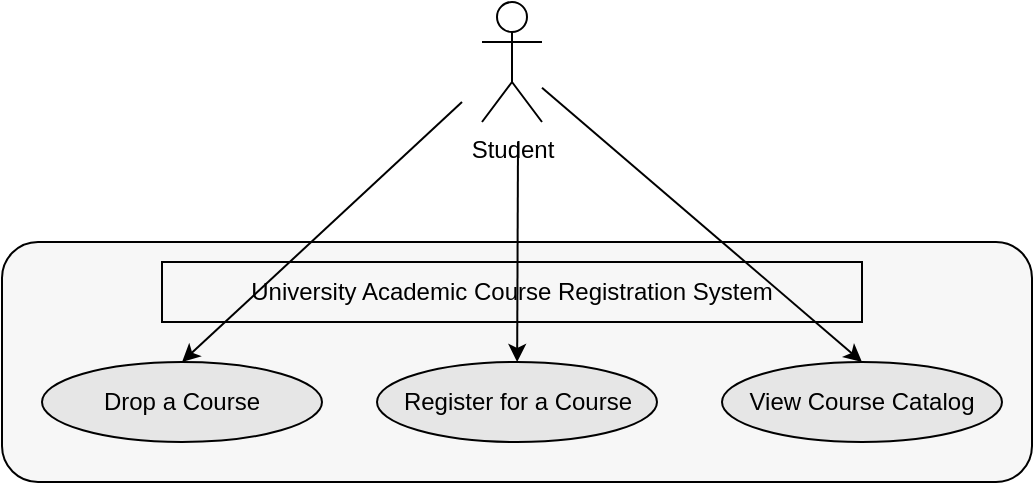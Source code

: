 <mxfile>
    <diagram id="KqAVrCkxfKFdjF6Mwb84" name="Page-1">
        <mxGraphModel dx="1216" dy="784" grid="0" gridSize="10" guides="1" tooltips="1" connect="1" arrows="1" fold="1" page="1" pageScale="1" pageWidth="850" pageHeight="1100" background="#ffffff" math="0" shadow="0">
            <root>
                <mxCell id="0"/>
                <mxCell id="1" parent="0"/>
                <mxCell id="2" value="Student" style="shape=umlActor;verticalLabelPosition=bottom;verticalAlign=top;html=1;outlineConnect=0;strokeColor=#000000;fontColor=#000000;" parent="1" vertex="1">
                    <mxGeometry x="410" y="130" width="30" height="60" as="geometry"/>
                </mxCell>
                <mxCell id="3" value="" style="rounded=1;whiteSpace=wrap;html=1;strokeColor=#000000;fillColor=#F7F7F7;fontColor=#000000;" parent="1" vertex="1">
                    <mxGeometry x="170" y="250" width="515" height="120" as="geometry"/>
                </mxCell>
                <mxCell id="4" value="University Academic Course Registration System&lt;br&gt;" style="text;html=1;strokeColor=#000000;fillColor=none;align=center;verticalAlign=middle;whiteSpace=wrap;rounded=0;fontColor=#000000;" parent="1" vertex="1">
                    <mxGeometry x="250" y="260" width="350" height="30" as="geometry"/>
                </mxCell>
                <mxCell id="5" value="Drop a Course" style="ellipse;whiteSpace=wrap;html=1;strokeColor=#000000;fontColor=#000000;fillColor=#E6E6E6;" parent="1" vertex="1">
                    <mxGeometry x="190" y="310" width="140" height="40" as="geometry"/>
                </mxCell>
                <mxCell id="6" value="Register for a Course" style="ellipse;whiteSpace=wrap;html=1;strokeColor=#000000;fontColor=#000000;fillColor=#E6E6E6;" parent="1" vertex="1">
                    <mxGeometry x="357.5" y="310" width="140" height="40" as="geometry"/>
                </mxCell>
                <mxCell id="7" value="View Course Catalog" style="ellipse;whiteSpace=wrap;html=1;strokeColor=#000000;fontColor=#000000;fillColor=#E6E6E6;" parent="1" vertex="1">
                    <mxGeometry x="530" y="310" width="140" height="40" as="geometry"/>
                </mxCell>
                <mxCell id="8" style="edgeStyle=none;html=1;entryX=0.5;entryY=0;entryDx=0;entryDy=0;strokeColor=#000000;" parent="1" source="2" target="7" edge="1">
                    <mxGeometry relative="1" as="geometry">
                        <mxPoint x="430" y="160" as="sourcePoint"/>
                    </mxGeometry>
                </mxCell>
                <mxCell id="9" style="edgeStyle=none;html=1;entryX=0.5;entryY=0;entryDx=0;entryDy=0;strokeColor=#000000;" parent="1" target="5" edge="1">
                    <mxGeometry relative="1" as="geometry">
                        <mxPoint x="400" y="180" as="sourcePoint"/>
                    </mxGeometry>
                </mxCell>
                <mxCell id="10" style="edgeStyle=none;html=1;strokeColor=#000000;" parent="1" target="6" edge="1">
                    <mxGeometry relative="1" as="geometry">
                        <mxPoint x="428" y="200" as="sourcePoint"/>
                        <Array as="points"/>
                    </mxGeometry>
                </mxCell>
            </root>
        </mxGraphModel>
    </diagram>
</mxfile>